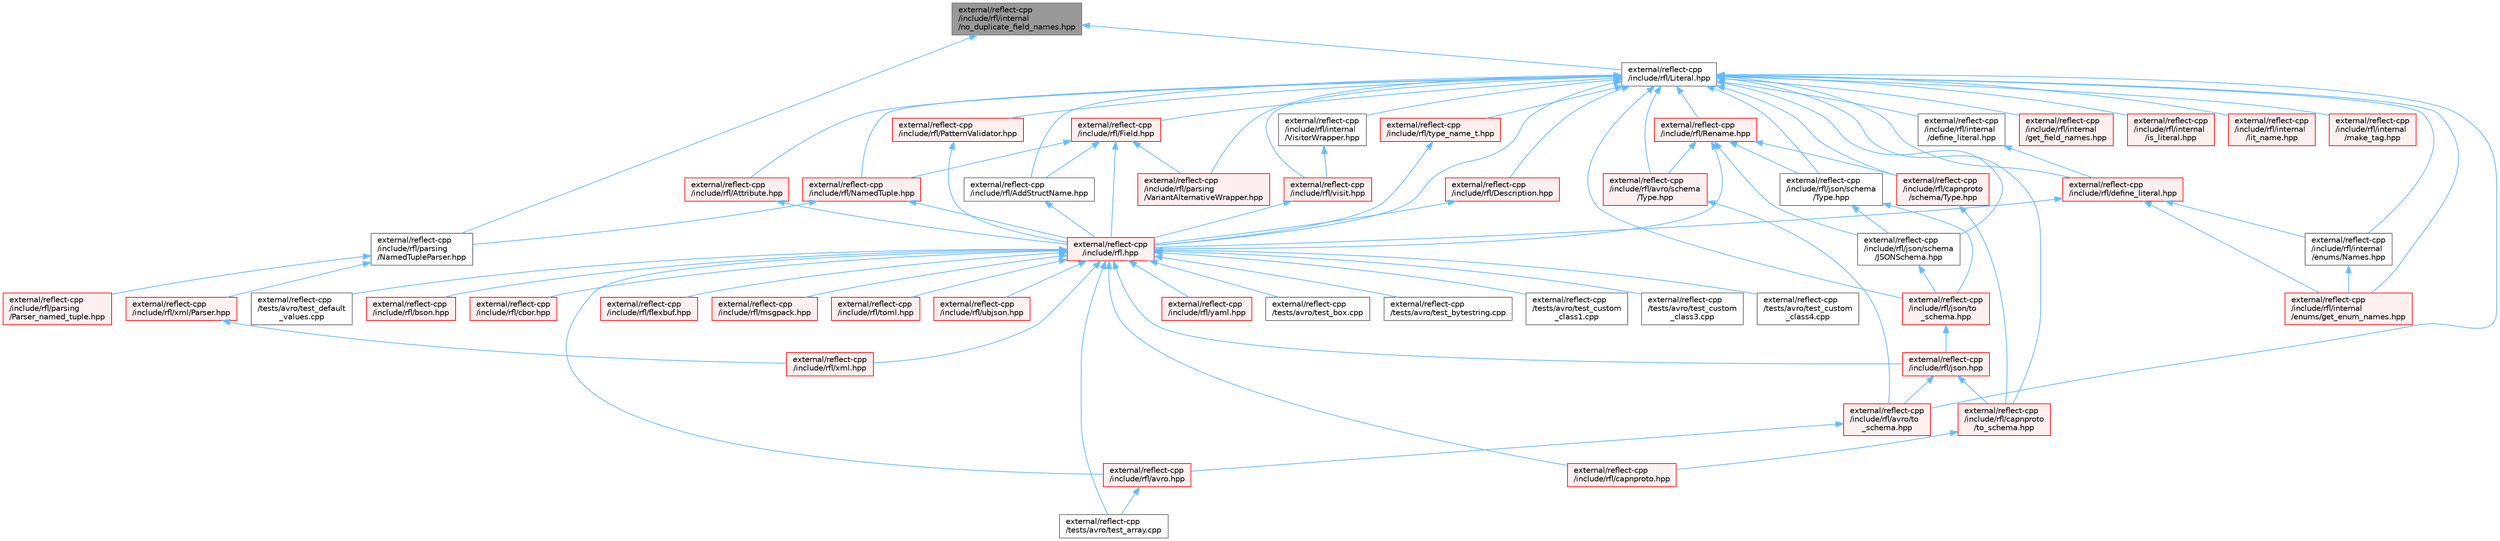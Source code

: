 digraph "external/reflect-cpp/include/rfl/internal/no_duplicate_field_names.hpp"
{
 // LATEX_PDF_SIZE
  bgcolor="transparent";
  edge [fontname=Helvetica,fontsize=10,labelfontname=Helvetica,labelfontsize=10];
  node [fontname=Helvetica,fontsize=10,shape=box,height=0.2,width=0.4];
  Node1 [id="Node000001",label="external/reflect-cpp\l/include/rfl/internal\l/no_duplicate_field_names.hpp",height=0.2,width=0.4,color="gray40", fillcolor="grey60", style="filled", fontcolor="black",tooltip=" "];
  Node1 -> Node2 [id="edge1_Node000001_Node000002",dir="back",color="steelblue1",style="solid",tooltip=" "];
  Node2 [id="Node000002",label="external/reflect-cpp\l/include/rfl/Literal.hpp",height=0.2,width=0.4,color="grey40", fillcolor="white", style="filled",URL="$_literal_8hpp.html",tooltip=" "];
  Node2 -> Node3 [id="edge2_Node000002_Node000003",dir="back",color="steelblue1",style="solid",tooltip=" "];
  Node3 [id="Node000003",label="external/reflect-cpp\l/include/rfl.hpp",height=0.2,width=0.4,color="red", fillcolor="#FFF0F0", style="filled",URL="$rfl_8hpp.html",tooltip=" "];
  Node3 -> Node4 [id="edge3_Node000003_Node000004",dir="back",color="steelblue1",style="solid",tooltip=" "];
  Node4 [id="Node000004",label="external/reflect-cpp\l/include/rfl/avro.hpp",height=0.2,width=0.4,color="red", fillcolor="#FFF0F0", style="filled",URL="$avro_8hpp.html",tooltip=" "];
  Node4 -> Node11 [id="edge4_Node000004_Node000011",dir="back",color="steelblue1",style="solid",tooltip=" "];
  Node11 [id="Node000011",label="external/reflect-cpp\l/tests/avro/test_array.cpp",height=0.2,width=0.4,color="grey40", fillcolor="white", style="filled",URL="$avro_2test__array_8cpp.html",tooltip=" "];
  Node3 -> Node58 [id="edge5_Node000003_Node000058",dir="back",color="steelblue1",style="solid",tooltip=" "];
  Node58 [id="Node000058",label="external/reflect-cpp\l/include/rfl/bson.hpp",height=0.2,width=0.4,color="red", fillcolor="#FFF0F0", style="filled",URL="$bson_8hpp.html",tooltip=" "];
  Node3 -> Node98 [id="edge6_Node000003_Node000098",dir="back",color="steelblue1",style="solid",tooltip=" "];
  Node98 [id="Node000098",label="external/reflect-cpp\l/include/rfl/capnproto.hpp",height=0.2,width=0.4,color="red", fillcolor="#FFF0F0", style="filled",URL="$capnproto_8hpp.html",tooltip=" "];
  Node3 -> Node145 [id="edge7_Node000003_Node000145",dir="back",color="steelblue1",style="solid",tooltip=" "];
  Node145 [id="Node000145",label="external/reflect-cpp\l/include/rfl/cbor.hpp",height=0.2,width=0.4,color="red", fillcolor="#FFF0F0", style="filled",URL="$cbor_8hpp.html",tooltip=" "];
  Node3 -> Node186 [id="edge8_Node000003_Node000186",dir="back",color="steelblue1",style="solid",tooltip=" "];
  Node186 [id="Node000186",label="external/reflect-cpp\l/include/rfl/flexbuf.hpp",height=0.2,width=0.4,color="red", fillcolor="#FFF0F0", style="filled",URL="$flexbuf_8hpp.html",tooltip=" "];
  Node3 -> Node226 [id="edge9_Node000003_Node000226",dir="back",color="steelblue1",style="solid",tooltip=" "];
  Node226 [id="Node000226",label="external/reflect-cpp\l/include/rfl/json.hpp",height=0.2,width=0.4,color="red", fillcolor="#FFF0F0", style="filled",URL="$reflect-cpp_2include_2rfl_2json_8hpp.html",tooltip=" "];
  Node226 -> Node230 [id="edge10_Node000226_Node000230",dir="back",color="steelblue1",style="solid",tooltip=" "];
  Node230 [id="Node000230",label="external/reflect-cpp\l/include/rfl/avro/to\l_schema.hpp",height=0.2,width=0.4,color="red", fillcolor="#FFF0F0", style="filled",URL="$avro_2to__schema_8hpp.html",tooltip=" "];
  Node230 -> Node4 [id="edge11_Node000230_Node000004",dir="back",color="steelblue1",style="solid",tooltip=" "];
  Node226 -> Node237 [id="edge12_Node000226_Node000237",dir="back",color="steelblue1",style="solid",tooltip=" "];
  Node237 [id="Node000237",label="external/reflect-cpp\l/include/rfl/capnproto\l/to_schema.hpp",height=0.2,width=0.4,color="red", fillcolor="#FFF0F0", style="filled",URL="$capnproto_2to__schema_8hpp.html",tooltip=" "];
  Node237 -> Node98 [id="edge13_Node000237_Node000098",dir="back",color="steelblue1",style="solid",tooltip=" "];
  Node3 -> Node451 [id="edge14_Node000003_Node000451",dir="back",color="steelblue1",style="solid",tooltip=" "];
  Node451 [id="Node000451",label="external/reflect-cpp\l/include/rfl/msgpack.hpp",height=0.2,width=0.4,color="red", fillcolor="#FFF0F0", style="filled",URL="$msgpack_8hpp.html",tooltip=" "];
  Node3 -> Node494 [id="edge15_Node000003_Node000494",dir="back",color="steelblue1",style="solid",tooltip=" "];
  Node494 [id="Node000494",label="external/reflect-cpp\l/include/rfl/toml.hpp",height=0.2,width=0.4,color="red", fillcolor="#FFF0F0", style="filled",URL="$toml_8hpp.html",tooltip=" "];
  Node3 -> Node541 [id="edge16_Node000003_Node000541",dir="back",color="steelblue1",style="solid",tooltip=" "];
  Node541 [id="Node000541",label="external/reflect-cpp\l/include/rfl/ubjson.hpp",height=0.2,width=0.4,color="red", fillcolor="#FFF0F0", style="filled",URL="$ubjson_8hpp.html",tooltip=" "];
  Node3 -> Node582 [id="edge17_Node000003_Node000582",dir="back",color="steelblue1",style="solid",tooltip=" "];
  Node582 [id="Node000582",label="external/reflect-cpp\l/include/rfl/xml.hpp",height=0.2,width=0.4,color="red", fillcolor="#FFF0F0", style="filled",URL="$xml_8hpp.html",tooltip=" "];
  Node3 -> Node621 [id="edge18_Node000003_Node000621",dir="back",color="steelblue1",style="solid",tooltip=" "];
  Node621 [id="Node000621",label="external/reflect-cpp\l/include/rfl/yaml.hpp",height=0.2,width=0.4,color="red", fillcolor="#FFF0F0", style="filled",URL="$yaml_8hpp.html",tooltip=" "];
  Node3 -> Node11 [id="edge19_Node000003_Node000011",dir="back",color="steelblue1",style="solid",tooltip=" "];
  Node3 -> Node17 [id="edge20_Node000003_Node000017",dir="back",color="steelblue1",style="solid",tooltip=" "];
  Node17 [id="Node000017",label="external/reflect-cpp\l/tests/avro/test_box.cpp",height=0.2,width=0.4,color="grey40", fillcolor="white", style="filled",URL="$avro_2test__box_8cpp.html",tooltip=" "];
  Node3 -> Node18 [id="edge21_Node000003_Node000018",dir="back",color="steelblue1",style="solid",tooltip=" "];
  Node18 [id="Node000018",label="external/reflect-cpp\l/tests/avro/test_bytestring.cpp",height=0.2,width=0.4,color="grey40", fillcolor="white", style="filled",URL="$avro_2test__bytestring_8cpp.html",tooltip=" "];
  Node3 -> Node20 [id="edge22_Node000003_Node000020",dir="back",color="steelblue1",style="solid",tooltip=" "];
  Node20 [id="Node000020",label="external/reflect-cpp\l/tests/avro/test_custom\l_class1.cpp",height=0.2,width=0.4,color="grey40", fillcolor="white", style="filled",URL="$avro_2test__custom__class1_8cpp.html",tooltip=" "];
  Node3 -> Node21 [id="edge23_Node000003_Node000021",dir="back",color="steelblue1",style="solid",tooltip=" "];
  Node21 [id="Node000021",label="external/reflect-cpp\l/tests/avro/test_custom\l_class3.cpp",height=0.2,width=0.4,color="grey40", fillcolor="white", style="filled",URL="$avro_2test__custom__class3_8cpp.html",tooltip=" "];
  Node3 -> Node22 [id="edge24_Node000003_Node000022",dir="back",color="steelblue1",style="solid",tooltip=" "];
  Node22 [id="Node000022",label="external/reflect-cpp\l/tests/avro/test_custom\l_class4.cpp",height=0.2,width=0.4,color="grey40", fillcolor="white", style="filled",URL="$avro_2test__custom__class4_8cpp.html",tooltip=" "];
  Node3 -> Node23 [id="edge25_Node000003_Node000023",dir="back",color="steelblue1",style="solid",tooltip=" "];
  Node23 [id="Node000023",label="external/reflect-cpp\l/tests/avro/test_default\l_values.cpp",height=0.2,width=0.4,color="grey40", fillcolor="white", style="filled",URL="$avro_2test__default__values_8cpp.html",tooltip=" "];
  Node2 -> Node667 [id="edge26_Node000002_Node000667",dir="back",color="steelblue1",style="solid",tooltip=" "];
  Node667 [id="Node000667",label="external/reflect-cpp\l/include/rfl/AddStructName.hpp",height=0.2,width=0.4,color="grey40", fillcolor="white", style="filled",URL="$_add_struct_name_8hpp.html",tooltip=" "];
  Node667 -> Node3 [id="edge27_Node000667_Node000003",dir="back",color="steelblue1",style="solid",tooltip=" "];
  Node2 -> Node668 [id="edge28_Node000002_Node000668",dir="back",color="steelblue1",style="solid",tooltip=" "];
  Node668 [id="Node000668",label="external/reflect-cpp\l/include/rfl/Attribute.hpp",height=0.2,width=0.4,color="red", fillcolor="#FFF0F0", style="filled",URL="$_attribute_8hpp.html",tooltip=" "];
  Node668 -> Node3 [id="edge29_Node000668_Node000003",dir="back",color="steelblue1",style="solid",tooltip=" "];
  Node2 -> Node727 [id="edge30_Node000002_Node000727",dir="back",color="steelblue1",style="solid",tooltip=" "];
  Node727 [id="Node000727",label="external/reflect-cpp\l/include/rfl/Description.hpp",height=0.2,width=0.4,color="red", fillcolor="#FFF0F0", style="filled",URL="$_description_8hpp.html",tooltip=" "];
  Node727 -> Node3 [id="edge31_Node000727_Node000003",dir="back",color="steelblue1",style="solid",tooltip=" "];
  Node2 -> Node730 [id="edge32_Node000002_Node000730",dir="back",color="steelblue1",style="solid",tooltip=" "];
  Node730 [id="Node000730",label="external/reflect-cpp\l/include/rfl/Field.hpp",height=0.2,width=0.4,color="red", fillcolor="#FFF0F0", style="filled",URL="$_field_8hpp.html",tooltip=" "];
  Node730 -> Node3 [id="edge33_Node000730_Node000003",dir="back",color="steelblue1",style="solid",tooltip=" "];
  Node730 -> Node667 [id="edge34_Node000730_Node000667",dir="back",color="steelblue1",style="solid",tooltip=" "];
  Node730 -> Node731 [id="edge35_Node000730_Node000731",dir="back",color="steelblue1",style="solid",tooltip=" "];
  Node731 [id="Node000731",label="external/reflect-cpp\l/include/rfl/NamedTuple.hpp",height=0.2,width=0.4,color="red", fillcolor="#FFF0F0", style="filled",URL="$_named_tuple_8hpp.html",tooltip=" "];
  Node731 -> Node3 [id="edge36_Node000731_Node000003",dir="back",color="steelblue1",style="solid",tooltip=" "];
  Node731 -> Node670 [id="edge37_Node000731_Node000670",dir="back",color="steelblue1",style="solid",tooltip=" "];
  Node670 [id="Node000670",label="external/reflect-cpp\l/include/rfl/parsing\l/NamedTupleParser.hpp",height=0.2,width=0.4,color="grey40", fillcolor="white", style="filled",URL="$_named_tuple_parser_8hpp.html",tooltip=" "];
  Node670 -> Node671 [id="edge38_Node000670_Node000671",dir="back",color="steelblue1",style="solid",tooltip=" "];
  Node671 [id="Node000671",label="external/reflect-cpp\l/include/rfl/parsing\l/Parser_named_tuple.hpp",height=0.2,width=0.4,color="red", fillcolor="#FFF0F0", style="filled",URL="$_parser__named__tuple_8hpp.html",tooltip=" "];
  Node670 -> Node717 [id="edge39_Node000670_Node000717",dir="back",color="steelblue1",style="solid",tooltip=" "];
  Node717 [id="Node000717",label="external/reflect-cpp\l/include/rfl/xml/Parser.hpp",height=0.2,width=0.4,color="red", fillcolor="#FFF0F0", style="filled",URL="$xml_2_parser_8hpp.html",tooltip=" "];
  Node717 -> Node582 [id="edge40_Node000717_Node000582",dir="back",color="steelblue1",style="solid",tooltip=" "];
  Node730 -> Node804 [id="edge41_Node000730_Node000804",dir="back",color="steelblue1",style="solid",tooltip=" "];
  Node804 [id="Node000804",label="external/reflect-cpp\l/include/rfl/parsing\l/VariantAlternativeWrapper.hpp",height=0.2,width=0.4,color="red", fillcolor="#FFF0F0", style="filled",URL="$_variant_alternative_wrapper_8hpp.html",tooltip=" "];
  Node2 -> Node731 [id="edge42_Node000002_Node000731",dir="back",color="steelblue1",style="solid",tooltip=" "];
  Node2 -> Node805 [id="edge43_Node000002_Node000805",dir="back",color="steelblue1",style="solid",tooltip=" "];
  Node805 [id="Node000805",label="external/reflect-cpp\l/include/rfl/PatternValidator.hpp",height=0.2,width=0.4,color="red", fillcolor="#FFF0F0", style="filled",URL="$_pattern_validator_8hpp.html",tooltip=" "];
  Node805 -> Node3 [id="edge44_Node000805_Node000003",dir="back",color="steelblue1",style="solid",tooltip=" "];
  Node2 -> Node809 [id="edge45_Node000002_Node000809",dir="back",color="steelblue1",style="solid",tooltip=" "];
  Node809 [id="Node000809",label="external/reflect-cpp\l/include/rfl/Rename.hpp",height=0.2,width=0.4,color="red", fillcolor="#FFF0F0", style="filled",URL="$_rename_8hpp.html",tooltip=" "];
  Node809 -> Node3 [id="edge46_Node000809_Node000003",dir="back",color="steelblue1",style="solid",tooltip=" "];
  Node809 -> Node810 [id="edge47_Node000809_Node000810",dir="back",color="steelblue1",style="solid",tooltip=" "];
  Node810 [id="Node000810",label="external/reflect-cpp\l/include/rfl/avro/schema\l/Type.hpp",height=0.2,width=0.4,color="red", fillcolor="#FFF0F0", style="filled",URL="$avro_2schema_2_type_8hpp.html",tooltip=" "];
  Node810 -> Node230 [id="edge48_Node000810_Node000230",dir="back",color="steelblue1",style="solid",tooltip=" "];
  Node809 -> Node812 [id="edge49_Node000809_Node000812",dir="back",color="steelblue1",style="solid",tooltip=" "];
  Node812 [id="Node000812",label="external/reflect-cpp\l/include/rfl/capnproto\l/schema/Type.hpp",height=0.2,width=0.4,color="red", fillcolor="#FFF0F0", style="filled",URL="$capnproto_2schema_2_type_8hpp.html",tooltip=" "];
  Node812 -> Node237 [id="edge50_Node000812_Node000237",dir="back",color="steelblue1",style="solid",tooltip=" "];
  Node809 -> Node821 [id="edge51_Node000809_Node000821",dir="back",color="steelblue1",style="solid",tooltip=" "];
  Node821 [id="Node000821",label="external/reflect-cpp\l/include/rfl/json/schema\l/JSONSchema.hpp",height=0.2,width=0.4,color="grey40", fillcolor="white", style="filled",URL="$_j_s_o_n_schema_8hpp.html",tooltip=" "];
  Node821 -> Node702 [id="edge52_Node000821_Node000702",dir="back",color="steelblue1",style="solid",tooltip=" "];
  Node702 [id="Node000702",label="external/reflect-cpp\l/include/rfl/json/to\l_schema.hpp",height=0.2,width=0.4,color="red", fillcolor="#FFF0F0", style="filled",URL="$json_2to__schema_8hpp.html",tooltip=" "];
  Node702 -> Node226 [id="edge53_Node000702_Node000226",dir="back",color="steelblue1",style="solid",tooltip=" "];
  Node809 -> Node822 [id="edge54_Node000809_Node000822",dir="back",color="steelblue1",style="solid",tooltip=" "];
  Node822 [id="Node000822",label="external/reflect-cpp\l/include/rfl/json/schema\l/Type.hpp",height=0.2,width=0.4,color="grey40", fillcolor="white", style="filled",URL="$json_2schema_2_type_8hpp.html",tooltip=" "];
  Node822 -> Node821 [id="edge55_Node000822_Node000821",dir="back",color="steelblue1",style="solid",tooltip=" "];
  Node822 -> Node702 [id="edge56_Node000822_Node000702",dir="back",color="steelblue1",style="solid",tooltip=" "];
  Node2 -> Node810 [id="edge57_Node000002_Node000810",dir="back",color="steelblue1",style="solid",tooltip=" "];
  Node2 -> Node230 [id="edge58_Node000002_Node000230",dir="back",color="steelblue1",style="solid",tooltip=" "];
  Node2 -> Node812 [id="edge59_Node000002_Node000812",dir="back",color="steelblue1",style="solid",tooltip=" "];
  Node2 -> Node237 [id="edge60_Node000002_Node000237",dir="back",color="steelblue1",style="solid",tooltip=" "];
  Node2 -> Node828 [id="edge61_Node000002_Node000828",dir="back",color="steelblue1",style="solid",tooltip=" "];
  Node828 [id="Node000828",label="external/reflect-cpp\l/include/rfl/define_literal.hpp",height=0.2,width=0.4,color="red", fillcolor="#FFF0F0", style="filled",URL="$define__literal_8hpp.html",tooltip=" "];
  Node828 -> Node3 [id="edge62_Node000828_Node000003",dir="back",color="steelblue1",style="solid",tooltip=" "];
  Node828 -> Node787 [id="edge63_Node000828_Node000787",dir="back",color="steelblue1",style="solid",tooltip=" "];
  Node787 [id="Node000787",label="external/reflect-cpp\l/include/rfl/internal\l/enums/Names.hpp",height=0.2,width=0.4,color="grey40", fillcolor="white", style="filled",URL="$_names_8hpp.html",tooltip=" "];
  Node787 -> Node788 [id="edge64_Node000787_Node000788",dir="back",color="steelblue1",style="solid",tooltip=" "];
  Node788 [id="Node000788",label="external/reflect-cpp\l/include/rfl/internal\l/enums/get_enum_names.hpp",height=0.2,width=0.4,color="red", fillcolor="#FFF0F0", style="filled",URL="$get__enum__names_8hpp.html",tooltip=" "];
  Node828 -> Node788 [id="edge65_Node000828_Node000788",dir="back",color="steelblue1",style="solid",tooltip=" "];
  Node2 -> Node761 [id="edge66_Node000002_Node000761",dir="back",color="steelblue1",style="solid",tooltip=" "];
  Node761 [id="Node000761",label="external/reflect-cpp\l/include/rfl/internal\l/VisitorWrapper.hpp",height=0.2,width=0.4,color="grey40", fillcolor="white", style="filled",URL="$_visitor_wrapper_8hpp.html",tooltip=" "];
  Node761 -> Node762 [id="edge67_Node000761_Node000762",dir="back",color="steelblue1",style="solid",tooltip=" "];
  Node762 [id="Node000762",label="external/reflect-cpp\l/include/rfl/visit.hpp",height=0.2,width=0.4,color="red", fillcolor="#FFF0F0", style="filled",URL="$visit_8hpp.html",tooltip=" "];
  Node762 -> Node3 [id="edge68_Node000762_Node000003",dir="back",color="steelblue1",style="solid",tooltip=" "];
  Node2 -> Node829 [id="edge69_Node000002_Node000829",dir="back",color="steelblue1",style="solid",tooltip=" "];
  Node829 [id="Node000829",label="external/reflect-cpp\l/include/rfl/internal\l/define_literal.hpp",height=0.2,width=0.4,color="grey40", fillcolor="white", style="filled",URL="$internal_2define__literal_8hpp.html",tooltip=" "];
  Node829 -> Node828 [id="edge70_Node000829_Node000828",dir="back",color="steelblue1",style="solid",tooltip=" "];
  Node2 -> Node787 [id="edge71_Node000002_Node000787",dir="back",color="steelblue1",style="solid",tooltip=" "];
  Node2 -> Node788 [id="edge72_Node000002_Node000788",dir="back",color="steelblue1",style="solid",tooltip=" "];
  Node2 -> Node816 [id="edge73_Node000002_Node000816",dir="back",color="steelblue1",style="solid",tooltip=" "];
  Node816 [id="Node000816",label="external/reflect-cpp\l/include/rfl/internal\l/get_field_names.hpp",height=0.2,width=0.4,color="red", fillcolor="#FFF0F0", style="filled",URL="$get__field__names_8hpp.html",tooltip=" "];
  Node2 -> Node830 [id="edge74_Node000002_Node000830",dir="back",color="steelblue1",style="solid",tooltip=" "];
  Node830 [id="Node000830",label="external/reflect-cpp\l/include/rfl/internal\l/is_literal.hpp",height=0.2,width=0.4,color="red", fillcolor="#FFF0F0", style="filled",URL="$is__literal_8hpp.html",tooltip=" "];
  Node2 -> Node838 [id="edge75_Node000002_Node000838",dir="back",color="steelblue1",style="solid",tooltip=" "];
  Node838 [id="Node000838",label="external/reflect-cpp\l/include/rfl/internal\l/lit_name.hpp",height=0.2,width=0.4,color="red", fillcolor="#FFF0F0", style="filled",URL="$lit__name_8hpp.html",tooltip=" "];
  Node2 -> Node757 [id="edge76_Node000002_Node000757",dir="back",color="steelblue1",style="solid",tooltip=" "];
  Node757 [id="Node000757",label="external/reflect-cpp\l/include/rfl/internal\l/make_tag.hpp",height=0.2,width=0.4,color="red", fillcolor="#FFF0F0", style="filled",URL="$make__tag_8hpp.html",tooltip=" "];
  Node2 -> Node821 [id="edge77_Node000002_Node000821",dir="back",color="steelblue1",style="solid",tooltip=" "];
  Node2 -> Node822 [id="edge78_Node000002_Node000822",dir="back",color="steelblue1",style="solid",tooltip=" "];
  Node2 -> Node702 [id="edge79_Node000002_Node000702",dir="back",color="steelblue1",style="solid",tooltip=" "];
  Node2 -> Node804 [id="edge80_Node000002_Node000804",dir="back",color="steelblue1",style="solid",tooltip=" "];
  Node2 -> Node839 [id="edge81_Node000002_Node000839",dir="back",color="steelblue1",style="solid",tooltip=" "];
  Node839 [id="Node000839",label="external/reflect-cpp\l/include/rfl/type_name_t.hpp",height=0.2,width=0.4,color="red", fillcolor="#FFF0F0", style="filled",URL="$type__name__t_8hpp.html",tooltip=" "];
  Node839 -> Node3 [id="edge82_Node000839_Node000003",dir="back",color="steelblue1",style="solid",tooltip=" "];
  Node2 -> Node762 [id="edge83_Node000002_Node000762",dir="back",color="steelblue1",style="solid",tooltip=" "];
  Node1 -> Node670 [id="edge84_Node000001_Node000670",dir="back",color="steelblue1",style="solid",tooltip=" "];
}
